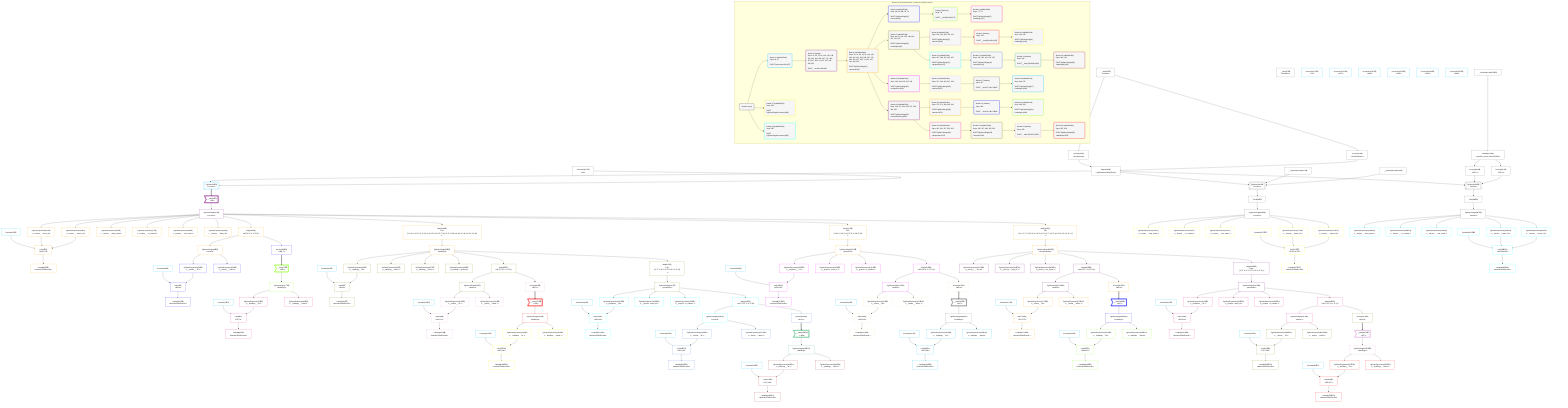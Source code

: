%%{init: {'themeVariables': { 'fontSize': '12px'}}}%%
graph TD
    classDef path fill:#eee,stroke:#000,color:#000
    classDef plan fill:#fff,stroke-width:1px,color:#000
    classDef itemplan fill:#fff,stroke-width:2px,color:#000
    classDef sideeffectplan fill:#f00,stroke-width:2px,color:#000
    classDef bucket fill:#f6f6f6,color:#000,stroke-width:2px,text-align:left


    %% define steps
    __Value3["__Value[3∈0]<br />ᐸcontextᐳ"]:::plan
    __Value5["__Value[5∈0]<br />ᐸrootValueᐳ"]:::plan
    Access24["Access[24∈0]<br />ᐸ3.pgSettingsᐳ"]:::plan
    Access25["Access[25∈0]<br />ᐸ3.withPgClientᐳ"]:::plan
    Object26["Object[26∈0]<br />ᐸ{pgSettings,withPgClient}ᐳ"]:::plan
    Connection27["Connection[27∈0]<br />ᐸ23ᐳ"]:::plan
    PgSelect28[["PgSelect[28∈1]<br />ᐸhousesᐳ"]]:::plan
    __Item29>"__Item[29∈2]<br />ᐸ28ᐳ"]:::itemplan
    PgSelectSingle30["PgSelectSingle[30∈2]<br />ᐸhousesᐳ"]:::plan
    Constant31["Constant[31∈1]"]:::plan
    PgClassExpression32["PgClassExpression[32∈3]<br />ᐸ__houses__.”street_id”ᐳ"]:::plan
    PgClassExpression33["PgClassExpression[33∈3]<br />ᐸ__houses__...operty_id”ᐳ"]:::plan
    List34["List[34∈3]<br />ᐸ31,32,33ᐳ"]:::plan
    Lambda35["Lambda[35∈3]<br />ᐸbase64JSONEncodeᐳ"]:::plan
    PgClassExpression36["PgClassExpression[36∈3]<br />ᐸ__houses__...ding_name”ᐳ"]:::plan
    PgClassExpression37["PgClassExpression[37∈3]<br />ᐸ__houses__...or_number”ᐳ"]:::plan
    PgClassExpression38["PgClassExpression[38∈3]<br />ᐸ__houses__...reet_name”ᐳ"]:::plan
    PgClassExpression40["PgClassExpression[40∈3]<br />ᐸ__houses__...ilding_id”ᐳ"]:::plan
    Map398["Map[398∈3]<br />ᐸ30:{”0”:3,”1”:4,”2”:5}ᐳ"]:::plan
    PgSelectSingle48["PgSelectSingle[48∈3]<br />ᐸstreetsᐳ"]:::plan
    Constant49["Constant[49∈1]"]:::plan
    PgClassExpression50["PgClassExpression[50∈4]<br />ᐸ__streets__.”id”ᐳ"]:::plan
    List51["List[51∈4]<br />ᐸ49,50ᐳ"]:::plan
    Lambda52["Lambda[52∈4]<br />ᐸbase64JSONEncodeᐳ"]:::plan
    PgClassExpression54["PgClassExpression[54∈4]<br />ᐸ__streets__.”name”ᐳ"]:::plan
    Connection74["Connection[74∈1]<br />ᐸ70ᐳ"]:::plan
    Access396["Access[396∈4]<br />ᐸ398.1ᐳ"]:::plan
    __Item76>"__Item[76∈5]<br />ᐸ396ᐳ"]:::itemplan
    PgSelectSingle77["PgSelectSingle[77∈5]<br />ᐸbuildingsᐳ"]:::plan
    Constant78["Constant[78∈1]"]:::plan
    PgClassExpression79["PgClassExpression[79∈6]<br />ᐸ__buildings__.”id”ᐳ"]:::plan
    List80["List[80∈6]<br />ᐸ78,79ᐳ"]:::plan
    Lambda81["Lambda[81∈6]<br />ᐸbase64JSONEncodeᐳ"]:::plan
    PgClassExpression83["PgClassExpression[83∈6]<br />ᐸ__buildings__.”name”ᐳ"]:::plan
    Map418["Map[418∈3]<br />ᐸ30:{”0”:19,”1”:20,”2”:21,”3”:22,”4”:23,”5”:24,”6”:25,”7”:26,”8”:27,”9”:28,”10”:29,”11”:30,”12”:31,”13”:32}ᐳ"]:::plan
    PgSelectSingle90["PgSelectSingle[90∈3]<br />ᐸbuildingsᐳ"]:::plan
    Constant91["Constant[91∈1]"]:::plan
    PgClassExpression92["PgClassExpression[92∈7]<br />ᐸ__buildings__.”id”ᐳ"]:::plan
    List93["List[93∈7]<br />ᐸ91,92ᐳ"]:::plan
    Lambda94["Lambda[94∈7]<br />ᐸbase64JSONEncodeᐳ"]:::plan
    PgClassExpression96["PgClassExpression[96∈7]<br />ᐸ__buildings__.”name”ᐳ"]:::plan
    PgClassExpression97["PgClassExpression[97∈7]<br />ᐸ__buildings__.”floors”ᐳ"]:::plan
    PgClassExpression98["PgClassExpression[98∈7]<br />ᐸ__building...s_primary”ᐳ"]:::plan
    Map405["Map[405∈7]<br />ᐸ90:{”0”:3,”1”:4,”2”:5}ᐳ"]:::plan
    PgSelectSingle105["PgSelectSingle[105∈7]<br />ᐸstreetsᐳ"]:::plan
    Constant106["Constant[106∈1]"]:::plan
    PgClassExpression107["PgClassExpression[107∈8]<br />ᐸ__streets__.”id”ᐳ"]:::plan
    List108["List[108∈8]<br />ᐸ106,107ᐳ"]:::plan
    Lambda109["Lambda[109∈8]<br />ᐸbase64JSONEncodeᐳ"]:::plan
    PgClassExpression111["PgClassExpression[111∈8]<br />ᐸ__streets__.”name”ᐳ"]:::plan
    Connection131["Connection[131∈1]<br />ᐸ127ᐳ"]:::plan
    Access402["Access[402∈8]<br />ᐸ405.1ᐳ"]:::plan
    __Item133>"__Item[133∈9]<br />ᐸ402ᐳ"]:::itemplan
    PgSelectSingle134["PgSelectSingle[134∈9]<br />ᐸbuildingsᐳ"]:::plan
    Constant135["Constant[135∈1]"]:::plan
    PgClassExpression136["PgClassExpression[136∈10]<br />ᐸ__buildings__.”id”ᐳ"]:::plan
    List137["List[137∈10]<br />ᐸ135,136ᐳ"]:::plan
    Lambda138["Lambda[138∈10]<br />ᐸbase64JSONEncodeᐳ"]:::plan
    PgClassExpression140["PgClassExpression[140∈10]<br />ᐸ__buildings__.”name”ᐳ"]:::plan
    Map415["Map[415∈7]<br />ᐸ90:{”0”:7,”1”:8,”2”:9,”3”:10,”4”:11,”5”:12}ᐳ"]:::plan
    PgSelectSingle147["PgSelectSingle[147∈7]<br />ᐸpropertiesᐳ"]:::plan
    Constant148["Constant[148∈1]"]:::plan
    PgClassExpression149["PgClassExpression[149∈11]<br />ᐸ__properties__.”id”ᐳ"]:::plan
    List150["List[150∈11]<br />ᐸ148,149ᐳ"]:::plan
    Lambda151["Lambda[151∈11]<br />ᐸbase64JSONEncodeᐳ"]:::plan
    PgClassExpression153["PgClassExpression[153∈11]<br />ᐸ__properti...street_id”ᐳ"]:::plan
    PgClassExpression154["PgClassExpression[154∈11]<br />ᐸ__properti...or_number”ᐳ"]:::plan
    Map411["Map[411∈11]<br />ᐸ147:{”0”:2,”1”:3,”2”:4}ᐳ"]:::plan
    PgSelectSingle161["PgSelectSingle[161∈11]<br />ᐸstreetsᐳ"]:::plan
    Constant162["Constant[162∈1]"]:::plan
    PgClassExpression163["PgClassExpression[163∈12]<br />ᐸ__streets__.”id”ᐳ"]:::plan
    List164["List[164∈12]<br />ᐸ162,163ᐳ"]:::plan
    Lambda165["Lambda[165∈12]<br />ᐸbase64JSONEncodeᐳ"]:::plan
    PgClassExpression167["PgClassExpression[167∈12]<br />ᐸ__streets__.”name”ᐳ"]:::plan
    Connection187["Connection[187∈1]<br />ᐸ183ᐳ"]:::plan
    Access408["Access[408∈12]<br />ᐸ411.1ᐳ"]:::plan
    __Item189>"__Item[189∈13]<br />ᐸ408ᐳ"]:::itemplan
    PgSelectSingle190["PgSelectSingle[190∈13]<br />ᐸbuildingsᐳ"]:::plan
    Constant191["Constant[191∈1]"]:::plan
    PgClassExpression192["PgClassExpression[192∈14]<br />ᐸ__buildings__.”id”ᐳ"]:::plan
    List193["List[193∈14]<br />ᐸ191,192ᐳ"]:::plan
    Lambda194["Lambda[194∈14]<br />ᐸbase64JSONEncodeᐳ"]:::plan
    PgClassExpression196["PgClassExpression[196∈14]<br />ᐸ__buildings__.”name”ᐳ"]:::plan
    Map422["Map[422∈3]<br />ᐸ30:{”0”:34,”1”:35,”2”:36,”3”:37,”4”:38,”5”:39}ᐳ"]:::plan
    PgSelectSingle203["PgSelectSingle[203∈3]<br />ᐸpropertiesᐳ"]:::plan
    Constant204["Constant[204∈1]"]:::plan
    PgClassExpression205["PgClassExpression[205∈15]<br />ᐸ__properties__.”id”ᐳ"]:::plan
    List206["List[206∈15]<br />ᐸ204,205ᐳ"]:::plan
    Lambda207["Lambda[207∈15]<br />ᐸbase64JSONEncodeᐳ"]:::plan
    PgClassExpression209["PgClassExpression[209∈15]<br />ᐸ__properti...street_id”ᐳ"]:::plan
    PgClassExpression210["PgClassExpression[210∈15]<br />ᐸ__properti...or_number”ᐳ"]:::plan
    Map420["Map[420∈15]<br />ᐸ203:{”0”:0,”1”:1,”2”:2}ᐳ"]:::plan
    PgSelectSingle217["PgSelectSingle[217∈15]<br />ᐸstreetsᐳ"]:::plan
    Constant218["Constant[218∈1]"]:::plan
    PgClassExpression219["PgClassExpression[219∈16]<br />ᐸ__streets__.”id”ᐳ"]:::plan
    List220["List[220∈16]<br />ᐸ218,219ᐳ"]:::plan
    Lambda221["Lambda[221∈16]<br />ᐸbase64JSONEncodeᐳ"]:::plan
    PgClassExpression223["PgClassExpression[223∈16]<br />ᐸ__streets__.”name”ᐳ"]:::plan
    Connection243["Connection[243∈1]<br />ᐸ239ᐳ"]:::plan
    Access417["Access[417∈16]<br />ᐸ420.0ᐳ"]:::plan
    __Item245>"__Item[245∈17]<br />ᐸ417ᐳ"]:::itemplan
    PgSelectSingle246["PgSelectSingle[246∈17]<br />ᐸbuildingsᐳ"]:::plan
    Constant247["Constant[247∈1]"]:::plan
    PgClassExpression248["PgClassExpression[248∈18]<br />ᐸ__buildings__.”id”ᐳ"]:::plan
    List249["List[249∈18]<br />ᐸ247,248ᐳ"]:::plan
    Lambda250["Lambda[250∈18]<br />ᐸbase64JSONEncodeᐳ"]:::plan
    PgClassExpression252["PgClassExpression[252∈18]<br />ᐸ__buildings__.”name”ᐳ"]:::plan
    Map413["Map[413∈3]<br />ᐸ30:{”0”:6,”1”:7,”2”:8,”3”:9,”4”:10,”5”:11,”6”:12,”7”:13,”8”:14,”9”:15,”10”:16,”11”:17}ᐳ"]:::plan
    PgSelectSingle260["PgSelectSingle[260∈3]<br />ᐸstreetPropertyᐳ"]:::plan
    PgClassExpression261["PgClassExpression[261∈19]<br />ᐸ__street_p..._.”str_id”ᐳ"]:::plan
    PgClassExpression262["PgClassExpression[262∈19]<br />ᐸ__street_p....”prop_id”ᐳ"]:::plan
    PgClassExpression263["PgClassExpression[263∈19]<br />ᐸ__street_p...ent_owner”ᐳ"]:::plan
    Map409["Map[409∈19]<br />ᐸ260:{”0”:7,”1”:8,”2”:9}ᐳ"]:::plan
    PgSelectSingle270["PgSelectSingle[270∈19]<br />ᐸstreetsᐳ"]:::plan
    Constant271["Constant[271∈1]"]:::plan
    PgClassExpression272["PgClassExpression[272∈20]<br />ᐸ__streets__.”id”ᐳ"]:::plan
    List273["List[273∈20]<br />ᐸ271,272ᐳ"]:::plan
    Lambda274["Lambda[274∈20]<br />ᐸbase64JSONEncodeᐳ"]:::plan
    PgClassExpression276["PgClassExpression[276∈20]<br />ᐸ__streets__.”name”ᐳ"]:::plan
    Connection296["Connection[296∈1]<br />ᐸ292ᐳ"]:::plan
    Access407["Access[407∈20]<br />ᐸ409.0ᐳ"]:::plan
    __Item298>"__Item[298∈21]<br />ᐸ407ᐳ"]:::itemplan
    PgSelectSingle299["PgSelectSingle[299∈21]<br />ᐸbuildingsᐳ"]:::plan
    Constant300["Constant[300∈1]"]:::plan
    PgClassExpression301["PgClassExpression[301∈22]<br />ᐸ__buildings__.”id”ᐳ"]:::plan
    List302["List[302∈22]<br />ᐸ300,301ᐳ"]:::plan
    Lambda303["Lambda[303∈22]<br />ᐸbase64JSONEncodeᐳ"]:::plan
    PgClassExpression305["PgClassExpression[305∈22]<br />ᐸ__buildings__.”name”ᐳ"]:::plan
    Map403["Map[403∈19]<br />ᐸ260:{”0”:0,”1”:1,”2”:2,”3”:3,”4”:4,”5”:5}ᐳ"]:::plan
    PgSelectSingle312["PgSelectSingle[312∈19]<br />ᐸpropertiesᐳ"]:::plan
    Constant313["Constant[313∈1]"]:::plan
    PgClassExpression314["PgClassExpression[314∈23]<br />ᐸ__properties__.”id”ᐳ"]:::plan
    List315["List[315∈23]<br />ᐸ313,314ᐳ"]:::plan
    Lambda316["Lambda[316∈23]<br />ᐸbase64JSONEncodeᐳ"]:::plan
    PgClassExpression318["PgClassExpression[318∈23]<br />ᐸ__properti...street_id”ᐳ"]:::plan
    PgClassExpression319["PgClassExpression[319∈23]<br />ᐸ__properti...or_number”ᐳ"]:::plan
    Map400["Map[400∈23]<br />ᐸ312:{”0”:0,”1”:1,”2”:2}ᐳ"]:::plan
    PgSelectSingle326["PgSelectSingle[326∈23]<br />ᐸstreetsᐳ"]:::plan
    Constant327["Constant[327∈1]"]:::plan
    PgClassExpression328["PgClassExpression[328∈24]<br />ᐸ__streets__.”id”ᐳ"]:::plan
    List329["List[329∈24]<br />ᐸ327,328ᐳ"]:::plan
    Lambda330["Lambda[330∈24]<br />ᐸbase64JSONEncodeᐳ"]:::plan
    PgClassExpression332["PgClassExpression[332∈24]<br />ᐸ__streets__.”name”ᐳ"]:::plan
    Connection352["Connection[352∈1]<br />ᐸ348ᐳ"]:::plan
    Access397["Access[397∈24]<br />ᐸ400.0ᐳ"]:::plan
    __Item354>"__Item[354∈25]<br />ᐸ397ᐳ"]:::itemplan
    PgSelectSingle355["PgSelectSingle[355∈25]<br />ᐸbuildingsᐳ"]:::plan
    Constant356["Constant[356∈1]"]:::plan
    PgClassExpression357["PgClassExpression[357∈26]<br />ᐸ__buildings__.”id”ᐳ"]:::plan
    List358["List[358∈26]<br />ᐸ356,357ᐳ"]:::plan
    Lambda359["Lambda[359∈26]<br />ᐸbase64JSONEncodeᐳ"]:::plan
    PgClassExpression361["PgClassExpression[361∈26]<br />ᐸ__buildings__.”name”ᐳ"]:::plan
    __InputStaticLeaf362["__InputStaticLeaf[362∈0]"]:::plan
    __InputStaticLeaf363["__InputStaticLeaf[363∈0]"]:::plan
    PgSelect364[["PgSelect[364∈0]<br />ᐸhousesᐳ"]]:::plan
    First368["First[368∈0]"]:::plan
    PgSelectSingle369["PgSelectSingle[369∈0]<br />ᐸhousesᐳ"]:::plan
    PgClassExpression370["PgClassExpression[370∈27]<br />ᐸ__houses__...ding_name”ᐳ"]:::plan
    PgClassExpression371["PgClassExpression[371∈27]<br />ᐸ__houses__...or_number”ᐳ"]:::plan
    PgClassExpression372["PgClassExpression[372∈27]<br />ᐸ__houses__...reet_name”ᐳ"]:::plan
    Constant373["Constant[373∈27]"]:::plan
    PgClassExpression374["PgClassExpression[374∈27]<br />ᐸ__houses__.”street_id”ᐳ"]:::plan
    PgClassExpression375["PgClassExpression[375∈27]<br />ᐸ__houses__...operty_id”ᐳ"]:::plan
    List376["List[376∈27]<br />ᐸ373,374,375ᐳ"]:::plan
    Lambda377["Lambda[377∈27]<br />ᐸbase64JSONEncodeᐳ"]:::plan
    __InputStaticLeaf378["__InputStaticLeaf[378∈0]"]:::plan
    Lambda379["Lambda[379∈0]<br />ᐸspecifier_House_base64JSONᐳ"]:::plan
    Access380["Access[380∈0]<br />ᐸ379.1ᐳ"]:::plan
    Access381["Access[381∈0]<br />ᐸ379.2ᐳ"]:::plan
    PgSelect382[["PgSelect[382∈0]<br />ᐸhousesᐳ"]]:::plan
    First386["First[386∈0]"]:::plan
    PgSelectSingle387["PgSelectSingle[387∈0]<br />ᐸhousesᐳ"]:::plan
    PgClassExpression388["PgClassExpression[388∈28]<br />ᐸ__houses__...ding_name”ᐳ"]:::plan
    PgClassExpression389["PgClassExpression[389∈28]<br />ᐸ__houses__...or_number”ᐳ"]:::plan
    PgClassExpression390["PgClassExpression[390∈28]<br />ᐸ__houses__...reet_name”ᐳ"]:::plan
    Constant391["Constant[391∈28]"]:::plan
    PgClassExpression392["PgClassExpression[392∈28]<br />ᐸ__houses__.”street_id”ᐳ"]:::plan
    PgClassExpression393["PgClassExpression[393∈28]<br />ᐸ__houses__...operty_id”ᐳ"]:::plan
    List394["List[394∈28]<br />ᐸ391,392,393ᐳ"]:::plan
    Lambda395["Lambda[395∈28]<br />ᐸbase64JSONEncodeᐳ"]:::plan

    %% plan dependencies
    __Value3 --> Access24
    __Value3 --> Access25
    Access24 & Access25 --> Object26
    Object26 & Connection27 --> PgSelect28
    PgSelect28 ==> __Item29
    __Item29 --> PgSelectSingle30
    PgSelectSingle30 --> PgClassExpression32
    PgSelectSingle30 --> PgClassExpression33
    Constant31 & PgClassExpression32 & PgClassExpression33 --> List34
    List34 --> Lambda35
    PgSelectSingle30 --> PgClassExpression36
    PgSelectSingle30 --> PgClassExpression37
    PgSelectSingle30 --> PgClassExpression38
    PgSelectSingle30 --> PgClassExpression40
    PgSelectSingle30 --> Map398
    Map398 --> PgSelectSingle48
    PgSelectSingle48 --> PgClassExpression50
    Constant49 & PgClassExpression50 --> List51
    List51 --> Lambda52
    PgSelectSingle48 --> PgClassExpression54
    Map398 --> Access396
    Access396 ==> __Item76
    __Item76 --> PgSelectSingle77
    PgSelectSingle77 --> PgClassExpression79
    Constant78 & PgClassExpression79 --> List80
    List80 --> Lambda81
    PgSelectSingle77 --> PgClassExpression83
    PgSelectSingle30 --> Map418
    Map418 --> PgSelectSingle90
    PgSelectSingle90 --> PgClassExpression92
    Constant91 & PgClassExpression92 --> List93
    List93 --> Lambda94
    PgSelectSingle90 --> PgClassExpression96
    PgSelectSingle90 --> PgClassExpression97
    PgSelectSingle90 --> PgClassExpression98
    PgSelectSingle90 --> Map405
    Map405 --> PgSelectSingle105
    PgSelectSingle105 --> PgClassExpression107
    Constant106 & PgClassExpression107 --> List108
    List108 --> Lambda109
    PgSelectSingle105 --> PgClassExpression111
    Map405 --> Access402
    Access402 ==> __Item133
    __Item133 --> PgSelectSingle134
    PgSelectSingle134 --> PgClassExpression136
    Constant135 & PgClassExpression136 --> List137
    List137 --> Lambda138
    PgSelectSingle134 --> PgClassExpression140
    PgSelectSingle90 --> Map415
    Map415 --> PgSelectSingle147
    PgSelectSingle147 --> PgClassExpression149
    Constant148 & PgClassExpression149 --> List150
    List150 --> Lambda151
    PgSelectSingle147 --> PgClassExpression153
    PgSelectSingle147 --> PgClassExpression154
    PgSelectSingle147 --> Map411
    Map411 --> PgSelectSingle161
    PgSelectSingle161 --> PgClassExpression163
    Constant162 & PgClassExpression163 --> List164
    List164 --> Lambda165
    PgSelectSingle161 --> PgClassExpression167
    Map411 --> Access408
    Access408 ==> __Item189
    __Item189 --> PgSelectSingle190
    PgSelectSingle190 --> PgClassExpression192
    Constant191 & PgClassExpression192 --> List193
    List193 --> Lambda194
    PgSelectSingle190 --> PgClassExpression196
    PgSelectSingle30 --> Map422
    Map422 --> PgSelectSingle203
    PgSelectSingle203 --> PgClassExpression205
    Constant204 & PgClassExpression205 --> List206
    List206 --> Lambda207
    PgSelectSingle203 --> PgClassExpression209
    PgSelectSingle203 --> PgClassExpression210
    PgSelectSingle203 --> Map420
    Map420 --> PgSelectSingle217
    PgSelectSingle217 --> PgClassExpression219
    Constant218 & PgClassExpression219 --> List220
    List220 --> Lambda221
    PgSelectSingle217 --> PgClassExpression223
    Map420 --> Access417
    Access417 ==> __Item245
    __Item245 --> PgSelectSingle246
    PgSelectSingle246 --> PgClassExpression248
    Constant247 & PgClassExpression248 --> List249
    List249 --> Lambda250
    PgSelectSingle246 --> PgClassExpression252
    PgSelectSingle30 --> Map413
    Map413 --> PgSelectSingle260
    PgSelectSingle260 --> PgClassExpression261
    PgSelectSingle260 --> PgClassExpression262
    PgSelectSingle260 --> PgClassExpression263
    PgSelectSingle260 --> Map409
    Map409 --> PgSelectSingle270
    PgSelectSingle270 --> PgClassExpression272
    Constant271 & PgClassExpression272 --> List273
    List273 --> Lambda274
    PgSelectSingle270 --> PgClassExpression276
    Map409 --> Access407
    Access407 ==> __Item298
    __Item298 --> PgSelectSingle299
    PgSelectSingle299 --> PgClassExpression301
    Constant300 & PgClassExpression301 --> List302
    List302 --> Lambda303
    PgSelectSingle299 --> PgClassExpression305
    PgSelectSingle260 --> Map403
    Map403 --> PgSelectSingle312
    PgSelectSingle312 --> PgClassExpression314
    Constant313 & PgClassExpression314 --> List315
    List315 --> Lambda316
    PgSelectSingle312 --> PgClassExpression318
    PgSelectSingle312 --> PgClassExpression319
    PgSelectSingle312 --> Map400
    Map400 --> PgSelectSingle326
    PgSelectSingle326 --> PgClassExpression328
    Constant327 & PgClassExpression328 --> List329
    List329 --> Lambda330
    PgSelectSingle326 --> PgClassExpression332
    Map400 --> Access397
    Access397 ==> __Item354
    __Item354 --> PgSelectSingle355
    PgSelectSingle355 --> PgClassExpression357
    Constant356 & PgClassExpression357 --> List358
    List358 --> Lambda359
    PgSelectSingle355 --> PgClassExpression361
    Object26 & __InputStaticLeaf362 & __InputStaticLeaf363 --> PgSelect364
    PgSelect364 --> First368
    First368 --> PgSelectSingle369
    PgSelectSingle369 --> PgClassExpression370
    PgSelectSingle369 --> PgClassExpression371
    PgSelectSingle369 --> PgClassExpression372
    PgSelectSingle369 --> PgClassExpression374
    PgSelectSingle369 --> PgClassExpression375
    Constant373 & PgClassExpression374 & PgClassExpression375 --> List376
    List376 --> Lambda377
    __InputStaticLeaf378 --> Lambda379
    Lambda379 --> Access380
    Lambda379 --> Access381
    Object26 & Access380 & Access381 --> PgSelect382
    PgSelect382 --> First386
    First386 --> PgSelectSingle387
    PgSelectSingle387 --> PgClassExpression388
    PgSelectSingle387 --> PgClassExpression389
    PgSelectSingle387 --> PgClassExpression390
    PgSelectSingle387 --> PgClassExpression392
    PgSelectSingle387 --> PgClassExpression393
    Constant391 & PgClassExpression392 & PgClassExpression393 --> List394
    List394 --> Lambda395

    subgraph "Buckets for queries/v4/smart_comment_relations.houses"
    Bucket0("Bucket 0 (root)"):::bucket
    classDef bucket0 stroke:#696969
    class Bucket0,__Value3,__Value5,Access24,Access25,Object26,Connection27,__InputStaticLeaf362,__InputStaticLeaf363,PgSelect364,First368,PgSelectSingle369,__InputStaticLeaf378,Lambda379,Access380,Access381,PgSelect382,First386,PgSelectSingle387 bucket0
    Bucket1("Bucket 1 (nullableField)<br />Deps: 26, 27<br /><br />ROOT Connectionᐸ23ᐳ[27]"):::bucket
    classDef bucket1 stroke:#00bfff
    class Bucket1,PgSelect28,Constant31,Constant49,Connection74,Constant78,Constant91,Constant106,Connection131,Constant135,Constant148,Constant162,Connection187,Constant191,Constant204,Constant218,Connection243,Constant247,Constant271,Connection296,Constant300,Constant313,Constant327,Connection352,Constant356 bucket1
    Bucket2("Bucket 2 (listItem)<br />Deps: 31, 49, 78, 91, 106, 135, 148, 162, 191, 204, 218, 247, 271, 300, 313, 327, 356, 74, 131, 187, 243, 296, 352<br /><br />ROOT __Item{2}ᐸ28ᐳ[29]"):::bucket
    classDef bucket2 stroke:#7f007f
    class Bucket2,__Item29,PgSelectSingle30 bucket2
    Bucket3("Bucket 3 (nullableField)<br />Deps: 30, 31, 49, 78, 91, 106, 135, 148, 162, 191, 204, 218, 247, 271, 300, 313, 327, 356, 74, 131, 187, 243, 296, 352<br /><br />ROOT PgSelectSingle{2}ᐸhousesᐳ[30]"):::bucket
    classDef bucket3 stroke:#ffa500
    class Bucket3,PgClassExpression32,PgClassExpression33,List34,Lambda35,PgClassExpression36,PgClassExpression37,PgClassExpression38,PgClassExpression40,PgSelectSingle48,PgSelectSingle90,PgSelectSingle203,PgSelectSingle260,Map398,Map413,Map418,Map422 bucket3
    Bucket4("Bucket 4 (nullableField)<br />Deps: 48, 49, 398, 78, 74<br /><br />ROOT PgSelectSingle{3}ᐸstreetsᐳ[48]"):::bucket
    classDef bucket4 stroke:#0000ff
    class Bucket4,PgClassExpression50,List51,Lambda52,PgClassExpression54,Access396 bucket4
    Bucket5("Bucket 5 (listItem)<br />Deps: 78<br /><br />ROOT __Item{5}ᐸ396ᐳ[76]"):::bucket
    classDef bucket5 stroke:#7fff00
    class Bucket5,__Item76,PgSelectSingle77 bucket5
    Bucket6("Bucket 6 (nullableField)<br />Deps: 77, 78<br /><br />ROOT PgSelectSingle{5}ᐸbuildingsᐳ[77]"):::bucket
    classDef bucket6 stroke:#ff1493
    class Bucket6,PgClassExpression79,List80,Lambda81,PgClassExpression83 bucket6
    Bucket7("Bucket 7 (nullableField)<br />Deps: 90, 91, 106, 135, 148, 162, 191, 131, 187<br /><br />ROOT PgSelectSingle{3}ᐸbuildingsᐳ[90]"):::bucket
    classDef bucket7 stroke:#808000
    class Bucket7,PgClassExpression92,List93,Lambda94,PgClassExpression96,PgClassExpression97,PgClassExpression98,PgSelectSingle105,PgSelectSingle147,Map405,Map415 bucket7
    Bucket8("Bucket 8 (nullableField)<br />Deps: 105, 106, 405, 135, 131<br /><br />ROOT PgSelectSingle{7}ᐸstreetsᐳ[105]"):::bucket
    classDef bucket8 stroke:#dda0dd
    class Bucket8,PgClassExpression107,List108,Lambda109,PgClassExpression111,Access402 bucket8
    Bucket9("Bucket 9 (listItem)<br />Deps: 135<br /><br />ROOT __Item{9}ᐸ402ᐳ[133]"):::bucket
    classDef bucket9 stroke:#ff0000
    class Bucket9,__Item133,PgSelectSingle134 bucket9
    Bucket10("Bucket 10 (nullableField)<br />Deps: 134, 135<br /><br />ROOT PgSelectSingle{9}ᐸbuildingsᐳ[134]"):::bucket
    classDef bucket10 stroke:#ffff00
    class Bucket10,PgClassExpression136,List137,Lambda138,PgClassExpression140 bucket10
    Bucket11("Bucket 11 (nullableField)<br />Deps: 147, 148, 162, 191, 187<br /><br />ROOT PgSelectSingle{7}ᐸpropertiesᐳ[147]"):::bucket
    classDef bucket11 stroke:#00ffff
    class Bucket11,PgClassExpression149,List150,Lambda151,PgClassExpression153,PgClassExpression154,PgSelectSingle161,Map411 bucket11
    Bucket12("Bucket 12 (nullableField)<br />Deps: 161, 162, 411, 191, 187<br /><br />ROOT PgSelectSingle{11}ᐸstreetsᐳ[161]"):::bucket
    classDef bucket12 stroke:#4169e1
    class Bucket12,PgClassExpression163,List164,Lambda165,PgClassExpression167,Access408 bucket12
    Bucket13("Bucket 13 (listItem)<br />Deps: 191<br /><br />ROOT __Item{13}ᐸ408ᐳ[189]"):::bucket
    classDef bucket13 stroke:#3cb371
    class Bucket13,__Item189,PgSelectSingle190 bucket13
    Bucket14("Bucket 14 (nullableField)<br />Deps: 190, 191<br /><br />ROOT PgSelectSingle{13}ᐸbuildingsᐳ[190]"):::bucket
    classDef bucket14 stroke:#a52a2a
    class Bucket14,PgClassExpression192,List193,Lambda194,PgClassExpression196 bucket14
    Bucket15("Bucket 15 (nullableField)<br />Deps: 203, 204, 218, 247, 243<br /><br />ROOT PgSelectSingle{3}ᐸpropertiesᐳ[203]"):::bucket
    classDef bucket15 stroke:#ff00ff
    class Bucket15,PgClassExpression205,List206,Lambda207,PgClassExpression209,PgClassExpression210,PgSelectSingle217,Map420 bucket15
    Bucket16("Bucket 16 (nullableField)<br />Deps: 217, 218, 420, 247, 243<br /><br />ROOT PgSelectSingle{15}ᐸstreetsᐳ[217]"):::bucket
    classDef bucket16 stroke:#f5deb3
    class Bucket16,PgClassExpression219,List220,Lambda221,PgClassExpression223,Access417 bucket16
    Bucket17("Bucket 17 (listItem)<br />Deps: 247<br /><br />ROOT __Item{17}ᐸ417ᐳ[245]"):::bucket
    classDef bucket17 stroke:#696969
    class Bucket17,__Item245,PgSelectSingle246 bucket17
    Bucket18("Bucket 18 (nullableField)<br />Deps: 246, 247<br /><br />ROOT PgSelectSingle{17}ᐸbuildingsᐳ[246]"):::bucket
    classDef bucket18 stroke:#00bfff
    class Bucket18,PgClassExpression248,List249,Lambda250,PgClassExpression252 bucket18
    Bucket19("Bucket 19 (nullableField)<br />Deps: 260, 271, 300, 313, 327, 356, 296, 352<br /><br />ROOT PgSelectSingle{3}ᐸstreetPropertyᐳ[260]"):::bucket
    classDef bucket19 stroke:#7f007f
    class Bucket19,PgClassExpression261,PgClassExpression262,PgClassExpression263,PgSelectSingle270,PgSelectSingle312,Map403,Map409 bucket19
    Bucket20("Bucket 20 (nullableField)<br />Deps: 270, 271, 409, 300, 296<br /><br />ROOT PgSelectSingle{19}ᐸstreetsᐳ[270]"):::bucket
    classDef bucket20 stroke:#ffa500
    class Bucket20,PgClassExpression272,List273,Lambda274,PgClassExpression276,Access407 bucket20
    Bucket21("Bucket 21 (listItem)<br />Deps: 300<br /><br />ROOT __Item{21}ᐸ407ᐳ[298]"):::bucket
    classDef bucket21 stroke:#0000ff
    class Bucket21,__Item298,PgSelectSingle299 bucket21
    Bucket22("Bucket 22 (nullableField)<br />Deps: 299, 300<br /><br />ROOT PgSelectSingle{21}ᐸbuildingsᐳ[299]"):::bucket
    classDef bucket22 stroke:#7fff00
    class Bucket22,PgClassExpression301,List302,Lambda303,PgClassExpression305 bucket22
    Bucket23("Bucket 23 (nullableField)<br />Deps: 312, 313, 327, 356, 352<br /><br />ROOT PgSelectSingle{19}ᐸpropertiesᐳ[312]"):::bucket
    classDef bucket23 stroke:#ff1493
    class Bucket23,PgClassExpression314,List315,Lambda316,PgClassExpression318,PgClassExpression319,PgSelectSingle326,Map400 bucket23
    Bucket24("Bucket 24 (nullableField)<br />Deps: 326, 327, 400, 356, 352<br /><br />ROOT PgSelectSingle{23}ᐸstreetsᐳ[326]"):::bucket
    classDef bucket24 stroke:#808000
    class Bucket24,PgClassExpression328,List329,Lambda330,PgClassExpression332,Access397 bucket24
    Bucket25("Bucket 25 (listItem)<br />Deps: 356<br /><br />ROOT __Item{25}ᐸ397ᐳ[354]"):::bucket
    classDef bucket25 stroke:#dda0dd
    class Bucket25,__Item354,PgSelectSingle355 bucket25
    Bucket26("Bucket 26 (nullableField)<br />Deps: 355, 356<br /><br />ROOT PgSelectSingle{25}ᐸbuildingsᐳ[355]"):::bucket
    classDef bucket26 stroke:#ff0000
    class Bucket26,PgClassExpression357,List358,Lambda359,PgClassExpression361 bucket26
    Bucket27("Bucket 27 (nullableField)<br />Deps: 369<br /><br />ROOT PgSelectSingleᐸhousesᐳ[369]"):::bucket
    classDef bucket27 stroke:#ffff00
    class Bucket27,PgClassExpression370,PgClassExpression371,PgClassExpression372,Constant373,PgClassExpression374,PgClassExpression375,List376,Lambda377 bucket27
    Bucket28("Bucket 28 (nullableField)<br />Deps: 387<br /><br />ROOT PgSelectSingleᐸhousesᐳ[387]"):::bucket
    classDef bucket28 stroke:#00ffff
    class Bucket28,PgClassExpression388,PgClassExpression389,PgClassExpression390,Constant391,PgClassExpression392,PgClassExpression393,List394,Lambda395 bucket28
    Bucket0 --> Bucket1 & Bucket27 & Bucket28
    Bucket1 --> Bucket2
    Bucket2 --> Bucket3
    Bucket3 --> Bucket4 & Bucket7 & Bucket15 & Bucket19
    Bucket4 --> Bucket5
    Bucket5 --> Bucket6
    Bucket7 --> Bucket8 & Bucket11
    Bucket8 --> Bucket9
    Bucket9 --> Bucket10
    Bucket11 --> Bucket12
    Bucket12 --> Bucket13
    Bucket13 --> Bucket14
    Bucket15 --> Bucket16
    Bucket16 --> Bucket17
    Bucket17 --> Bucket18
    Bucket19 --> Bucket20 & Bucket23
    Bucket20 --> Bucket21
    Bucket21 --> Bucket22
    Bucket23 --> Bucket24
    Bucket24 --> Bucket25
    Bucket25 --> Bucket26
    end